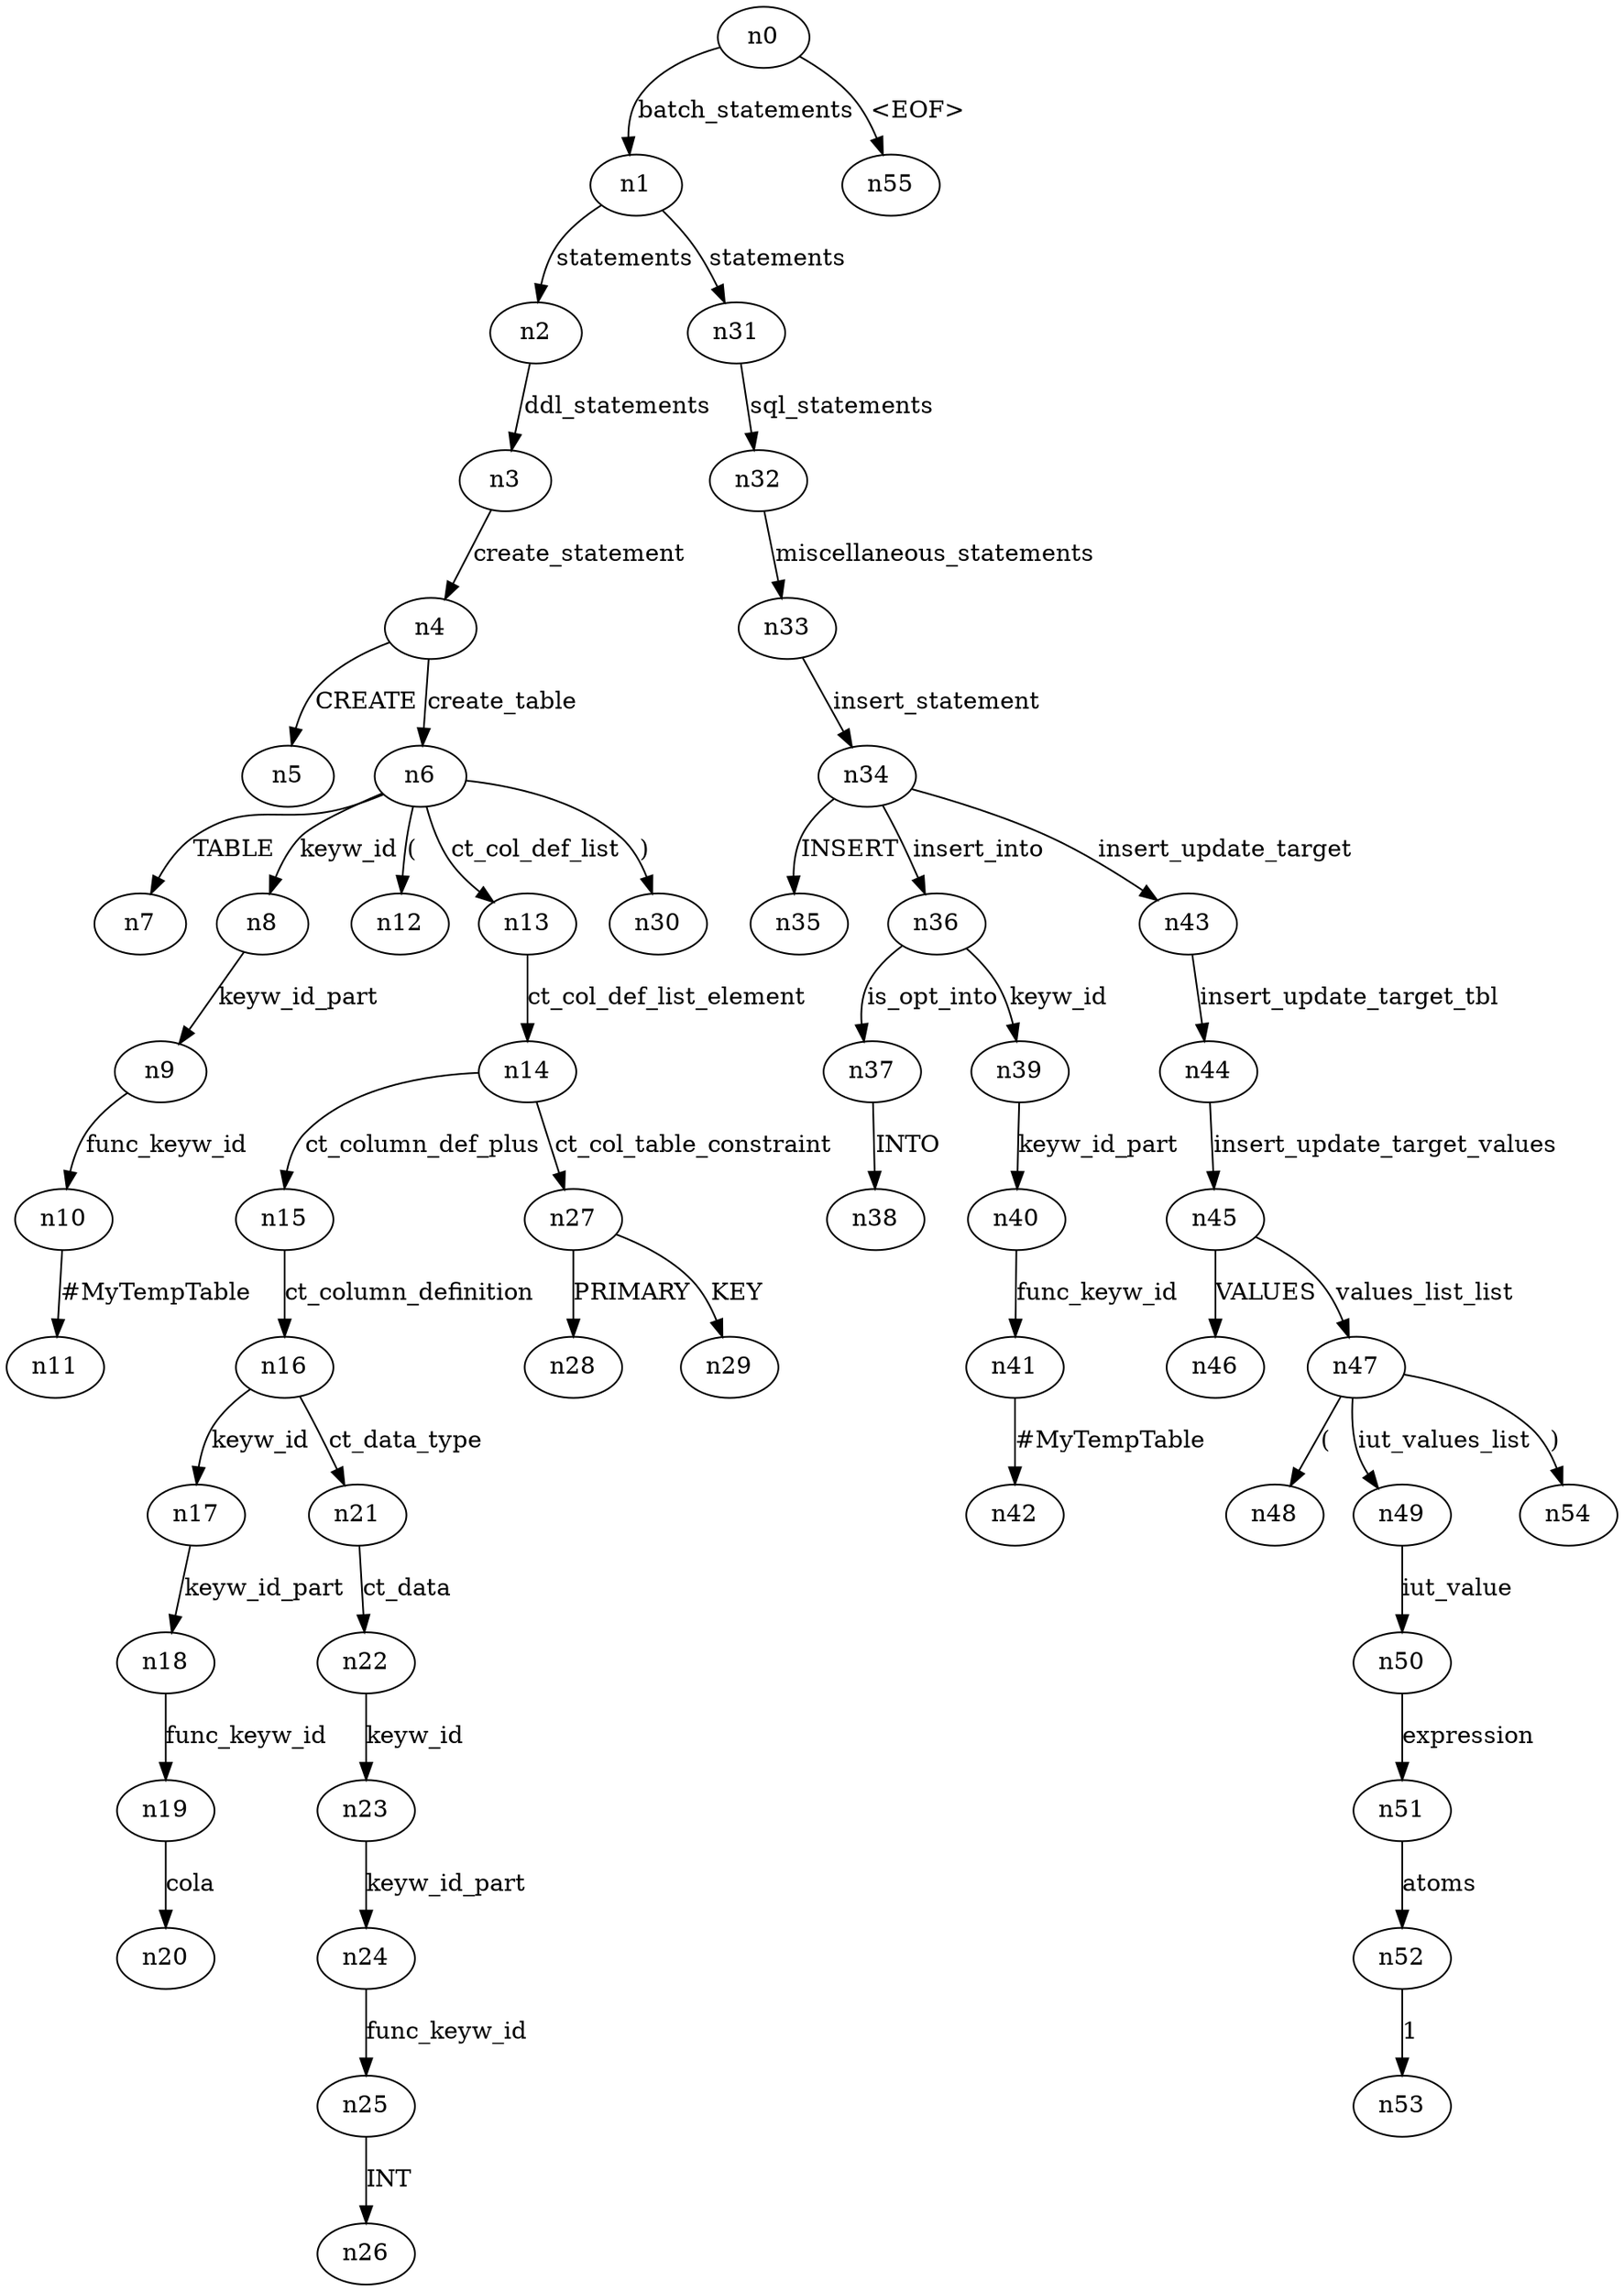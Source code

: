 digraph ParseTree {
  n0 -> n1 [label="batch_statements"];
  n1 -> n2 [label="statements"];
  n2 -> n3 [label="ddl_statements"];
  n3 -> n4 [label="create_statement"];
  n4 -> n5 [label="CREATE"];
  n4 -> n6 [label="create_table"];
  n6 -> n7 [label="TABLE"];
  n6 -> n8 [label="keyw_id"];
  n8 -> n9 [label="keyw_id_part"];
  n9 -> n10 [label="func_keyw_id"];
  n10 -> n11 [label="#MyTempTable"];
  n6 -> n12 [label="("];
  n6 -> n13 [label="ct_col_def_list"];
  n13 -> n14 [label="ct_col_def_list_element"];
  n14 -> n15 [label="ct_column_def_plus"];
  n15 -> n16 [label="ct_column_definition"];
  n16 -> n17 [label="keyw_id"];
  n17 -> n18 [label="keyw_id_part"];
  n18 -> n19 [label="func_keyw_id"];
  n19 -> n20 [label="cola"];
  n16 -> n21 [label="ct_data_type"];
  n21 -> n22 [label="ct_data"];
  n22 -> n23 [label="keyw_id"];
  n23 -> n24 [label="keyw_id_part"];
  n24 -> n25 [label="func_keyw_id"];
  n25 -> n26 [label="INT"];
  n14 -> n27 [label="ct_col_table_constraint"];
  n27 -> n28 [label="PRIMARY"];
  n27 -> n29 [label="KEY"];
  n6 -> n30 [label=")"];
  n1 -> n31 [label="statements"];
  n31 -> n32 [label="sql_statements"];
  n32 -> n33 [label="miscellaneous_statements"];
  n33 -> n34 [label="insert_statement"];
  n34 -> n35 [label="INSERT"];
  n34 -> n36 [label="insert_into"];
  n36 -> n37 [label="is_opt_into"];
  n37 -> n38 [label="INTO"];
  n36 -> n39 [label="keyw_id"];
  n39 -> n40 [label="keyw_id_part"];
  n40 -> n41 [label="func_keyw_id"];
  n41 -> n42 [label="#MyTempTable"];
  n34 -> n43 [label="insert_update_target"];
  n43 -> n44 [label="insert_update_target_tbl"];
  n44 -> n45 [label="insert_update_target_values"];
  n45 -> n46 [label="VALUES"];
  n45 -> n47 [label="values_list_list"];
  n47 -> n48 [label="("];
  n47 -> n49 [label="iut_values_list"];
  n49 -> n50 [label="iut_value"];
  n50 -> n51 [label="expression"];
  n51 -> n52 [label="atoms"];
  n52 -> n53 [label="1"];
  n47 -> n54 [label=")"];
  n0 -> n55 [label="<EOF>"];
}